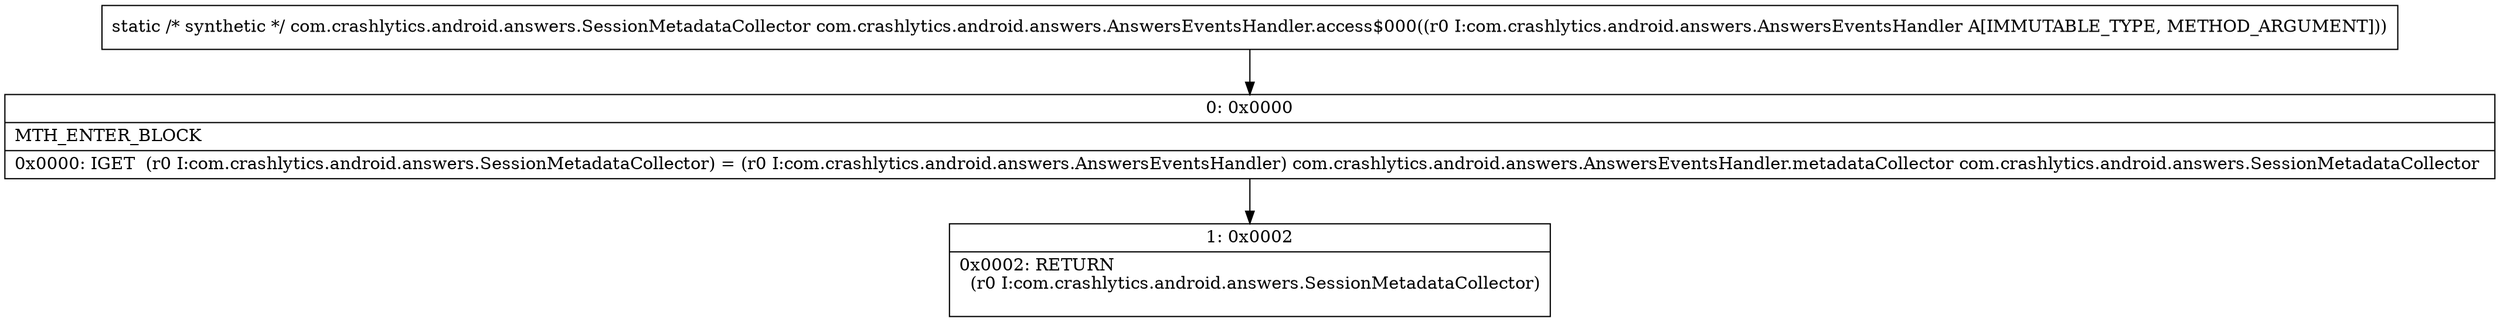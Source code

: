 digraph "CFG forcom.crashlytics.android.answers.AnswersEventsHandler.access$000(Lcom\/crashlytics\/android\/answers\/AnswersEventsHandler;)Lcom\/crashlytics\/android\/answers\/SessionMetadataCollector;" {
Node_0 [shape=record,label="{0\:\ 0x0000|MTH_ENTER_BLOCK\l|0x0000: IGET  (r0 I:com.crashlytics.android.answers.SessionMetadataCollector) = (r0 I:com.crashlytics.android.answers.AnswersEventsHandler) com.crashlytics.android.answers.AnswersEventsHandler.metadataCollector com.crashlytics.android.answers.SessionMetadataCollector \l}"];
Node_1 [shape=record,label="{1\:\ 0x0002|0x0002: RETURN  \l  (r0 I:com.crashlytics.android.answers.SessionMetadataCollector)\l \l}"];
MethodNode[shape=record,label="{static \/* synthetic *\/ com.crashlytics.android.answers.SessionMetadataCollector com.crashlytics.android.answers.AnswersEventsHandler.access$000((r0 I:com.crashlytics.android.answers.AnswersEventsHandler A[IMMUTABLE_TYPE, METHOD_ARGUMENT])) }"];
MethodNode -> Node_0;
Node_0 -> Node_1;
}

